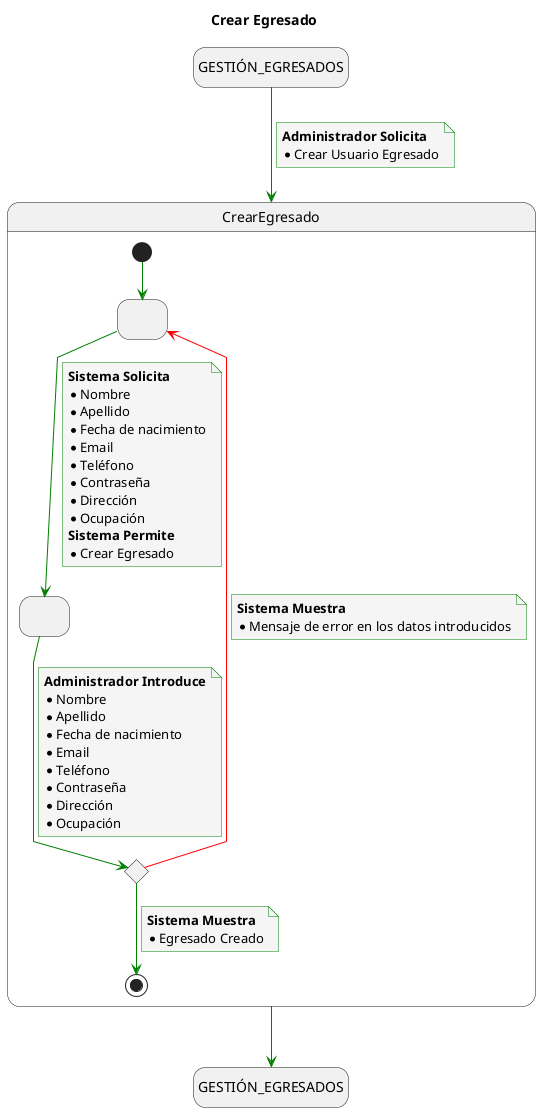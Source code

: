 @startuml
title Crear Egresado

skinparam {
    NoteBackgroundColor #whiteSmoke
    ArrowColor #green
    NoteBorderColor #green
    linetype polyline
}

hide empty description

state startState as "GESTIÓN_EGRESADOS"
state endState as "GESTIÓN_EGRESADOS"

startState --> CrearEgresado
note on link
    <b>Administrador Solicita</b>
    * Crear Usuario Egresado
end note

CrearEgresado --> endState

state CrearEgresado {
state 2 as " "
state 3 as " "
state 4 <<choice>>

[*] -down-> 2

2 -down-> 3
note on link
<b>Sistema Solicita</b>
* Nombre
* Apellido
* Fecha de nacimiento
* Email
* Teléfono
* Contraseña
* Dirección
* Ocupación
<b>Sistema Permite</b>
* Crear Egresado
end note

3 -down-> 4
note on link
<b>Administrador Introduce</b>
* Nombre
* Apellido
* Fecha de nacimiento
* Email
* Teléfono
* Contraseña
* Dirección
* Ocupación
end note

4 -down-> [*]
note on link
<b>Sistema Muestra</b>
* Egresado Creado
end note

4 -[#red]-> 2
note on link
<b>Sistema Muestra</b>
* Mensaje de error en los datos introducidos
end note

}
@enduml

